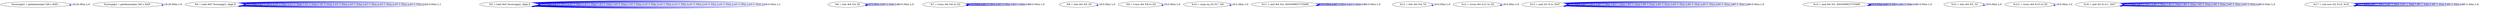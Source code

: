 digraph {
Node0x348a850[label="  %scevgep3 = getelementptr [46 x i64]* ..."];
Node0x348a850 -> Node0x348a850[label="D:20.00ns L:0",color=blue];
Node0x348a930[label="  %scevgep2 = getelementptr [46 x i64]* ..."];
Node0x348a930 -> Node0x348a930[label="D:20.00ns L:0",color=blue];
Node0x348aa10[label="  %4 = load i64* %scevgep3, align 8"];
Node0x348aa10 -> Node0x348aa10[label="D:0.00ns L:1",color=blue];
Node0x348aa10 -> Node0x348aa10[label="D:0.00ns L:1",color=blue];
Node0x348aa10 -> Node0x348aa10[label="D:0.00ns L:1",color=blue];
Node0x348aa10 -> Node0x348aa10[label="D:0.00ns L:1",color=blue];
Node0x348aa10 -> Node0x348aa10[label="D:0.00ns L:1",color=blue];
Node0x348aa10 -> Node0x348aa10[label="D:0.00ns L:1",color=blue];
Node0x348aa10 -> Node0x348aa10[label="D:0.00ns L:1",color=blue];
Node0x348aa10 -> Node0x348aa10[label="D:0.00ns L:1",color=blue];
Node0x348aa10 -> Node0x348aa10[label="D:0.00ns L:1",color=blue];
Node0x348aa10 -> Node0x348aa10[label="D:0.00ns L:1",color=blue];
Node0x348aa10 -> Node0x348aa10[label="D:0.00ns L:1",color=blue];
Node0x348aa10 -> Node0x348aa10[label="D:0.00ns L:1",color=blue];
Node0x348aa10 -> Node0x348aa10[label="D:0.00ns L:1",color=blue];
Node0x348ab30[label="  %5 = load i64* %scevgep2, align 8"];
Node0x348ab30 -> Node0x348ab30[label="D:0.00ns L:1",color=blue];
Node0x348ab30 -> Node0x348ab30[label="D:0.00ns L:1",color=blue];
Node0x348ab30 -> Node0x348ab30[label="D:0.00ns L:1",color=blue];
Node0x348ab30 -> Node0x348ab30[label="D:0.00ns L:1",color=blue];
Node0x348ab30 -> Node0x348ab30[label="D:0.00ns L:1",color=blue];
Node0x348ab30 -> Node0x348ab30[label="D:0.00ns L:1",color=blue];
Node0x348ab30 -> Node0x348ab30[label="D:0.00ns L:1",color=blue];
Node0x348ab30 -> Node0x348ab30[label="D:0.00ns L:1",color=blue];
Node0x348ab30 -> Node0x348ab30[label="D:0.00ns L:1",color=blue];
Node0x348ab30 -> Node0x348ab30[label="D:0.00ns L:1",color=blue];
Node0x348ab30 -> Node0x348ab30[label="D:0.00ns L:1",color=blue];
Node0x348ab30 -> Node0x348ab30[label="D:0.00ns L:1",color=blue];
Node0x348ab30 -> Node0x348ab30[label="D:0.00ns L:1",color=blue];
Node0x348ab30 -> Node0x348ab30[label="D:0.00ns L:1",color=blue];
Node0x348ab30 -> Node0x348ab30[label="D:0.00ns L:1",color=blue];
Node0x348ab30 -> Node0x348ab30[label="D:0.00ns L:1",color=blue];
Node0x348ac50[label="  %6 = lshr i64 %4, 63"];
Node0x348ac50 -> Node0x348ac50[label="D:0.00ns L:0",color=blue];
Node0x348ac50 -> Node0x348ac50[label="D:0.00ns L:0",color=blue];
Node0x348ac50 -> Node0x348ac50[label="D:0.00ns L:0",color=blue];
Node0x348ad30[label="  %7 = trunc i64 %6 to i32"];
Node0x348ad30 -> Node0x348ad30[label="D:0.00ns L:0",color=blue];
Node0x348ad30 -> Node0x348ad30[label="D:0.00ns L:0",color=blue];
Node0x348ad30 -> Node0x348ad30[label="D:0.00ns L:0",color=blue];
Node0x348ad30 -> Node0x348ad30[label="D:0.00ns L:0",color=blue];
Node0x348ad30 -> Node0x348ad30[label="D:0.00ns L:0",color=blue];
Node0x348ae10[label="  %8 = lshr i64 %5, 63"];
Node0x348ae10 -> Node0x348ae10[label="D:0.00ns L:0",color=blue];
Node0x348aef0[label="  %9 = trunc i64 %8 to i32"];
Node0x348aef0 -> Node0x348aef0[label="D:0.00ns L:0",color=blue];
Node0x348afd0[label="  %10 = icmp eq i32 %7, %9"];
Node0x348afd0 -> Node0x348afd0[label="D:2.49ns L:0",color=blue];
Node0x348b0b0[label="  %11 = and i64 %4, 4503599627370495"];
Node0x348b0b0 -> Node0x348b0b0[label="D:0.00ns L:0",color=blue];
Node0x348b0b0 -> Node0x348b0b0[label="D:0.00ns L:0",color=blue];
Node0x348b0b0 -> Node0x348b0b0[label="D:0.00ns L:0",color=blue];
Node0x348b0b0 -> Node0x348b0b0[label="D:0.00ns L:0",color=blue];
Node0x348b190[label="  %12 = lshr i64 %4, 52"];
Node0x348b190 -> Node0x348b190[label="D:0.00ns L:0",color=blue];
Node0x348b270[label="  %.tr = trunc i64 %12 to i32"];
Node0x348b270 -> Node0x348b270[label="D:0.00ns L:0",color=blue];
Node0x348b350[label="  %13 = and i32 %.tr, 2047"];
Node0x348b350 -> Node0x348b350[label="D:0.00ns L:0",color=blue];
Node0x348b350 -> Node0x348b350[label="D:0.00ns L:0",color=blue];
Node0x348b350 -> Node0x348b350[label="D:0.00ns L:0",color=blue];
Node0x348b350 -> Node0x348b350[label="D:0.00ns L:0",color=blue];
Node0x348b350 -> Node0x348b350[label="D:0.00ns L:0",color=blue];
Node0x348b350 -> Node0x348b350[label="D:0.00ns L:0",color=blue];
Node0x348b350 -> Node0x348b350[label="D:0.00ns L:0",color=blue];
Node0x348b350 -> Node0x348b350[label="D:0.00ns L:0",color=blue];
Node0x348b350 -> Node0x348b350[label="D:0.00ns L:0",color=blue];
Node0x348b350 -> Node0x348b350[label="D:0.00ns L:0",color=blue];
Node0x348b350 -> Node0x348b350[label="D:0.00ns L:0",color=blue];
Node0x348b350 -> Node0x348b350[label="D:0.00ns L:0",color=blue];
Node0x348b350 -> Node0x348b350[label="D:0.00ns L:0",color=blue];
Node0x348b430[label="  %14 = and i64 %5, 4503599627370495"];
Node0x348b430 -> Node0x348b430[label="D:0.00ns L:0",color=blue];
Node0x348b430 -> Node0x348b430[label="D:0.00ns L:0",color=blue];
Node0x348b430 -> Node0x348b430[label="D:0.00ns L:0",color=blue];
Node0x348b430 -> Node0x348b430[label="D:0.00ns L:0",color=blue];
Node0x348b510[label="  %15 = lshr i64 %5, 52"];
Node0x348b510 -> Node0x348b510[label="D:0.00ns L:0",color=blue];
Node0x348b5f0[label="  %.tr1 = trunc i64 %15 to i32"];
Node0x348b5f0 -> Node0x348b5f0[label="D:0.00ns L:0",color=blue];
Node0x348b6d0[label="  %16 = and i32 %.tr1, 2047"];
Node0x348b6d0 -> Node0x348b6d0[label="D:0.00ns L:0",color=blue];
Node0x348b6d0 -> Node0x348b6d0[label="D:0.00ns L:0",color=blue];
Node0x348b6d0 -> Node0x348b6d0[label="D:0.00ns L:0",color=blue];
Node0x348b6d0 -> Node0x348b6d0[label="D:0.00ns L:0",color=blue];
Node0x348b6d0 -> Node0x348b6d0[label="D:0.00ns L:0",color=blue];
Node0x348b6d0 -> Node0x348b6d0[label="D:0.00ns L:0",color=blue];
Node0x348b6d0 -> Node0x348b6d0[label="D:0.00ns L:0",color=blue];
Node0x348b6d0 -> Node0x348b6d0[label="D:0.00ns L:0",color=blue];
Node0x348b6d0 -> Node0x348b6d0[label="D:0.00ns L:0",color=blue];
Node0x348b6d0 -> Node0x348b6d0[label="D:0.00ns L:0",color=blue];
Node0x348b7b0[label="  %17 = sub nsw i32 %13, %16"];
Node0x348b7b0 -> Node0x348b7b0[label="D:2.40ns L:0",color=blue];
Node0x348b7b0 -> Node0x348b7b0[label="D:2.40ns L:0",color=blue];
Node0x348b7b0 -> Node0x348b7b0[label="D:2.40ns L:0",color=blue];
Node0x348b7b0 -> Node0x348b7b0[label="D:2.40ns L:0",color=blue];
Node0x348b7b0 -> Node0x348b7b0[label="D:2.40ns L:0",color=blue];
Node0x348b7b0 -> Node0x348b7b0[label="D:2.40ns L:0",color=blue];
Node0x348b7b0 -> Node0x348b7b0[label="D:2.40ns L:0",color=blue];
Node0x348b7b0 -> Node0x348b7b0[label="D:2.40ns L:0",color=blue];
}
